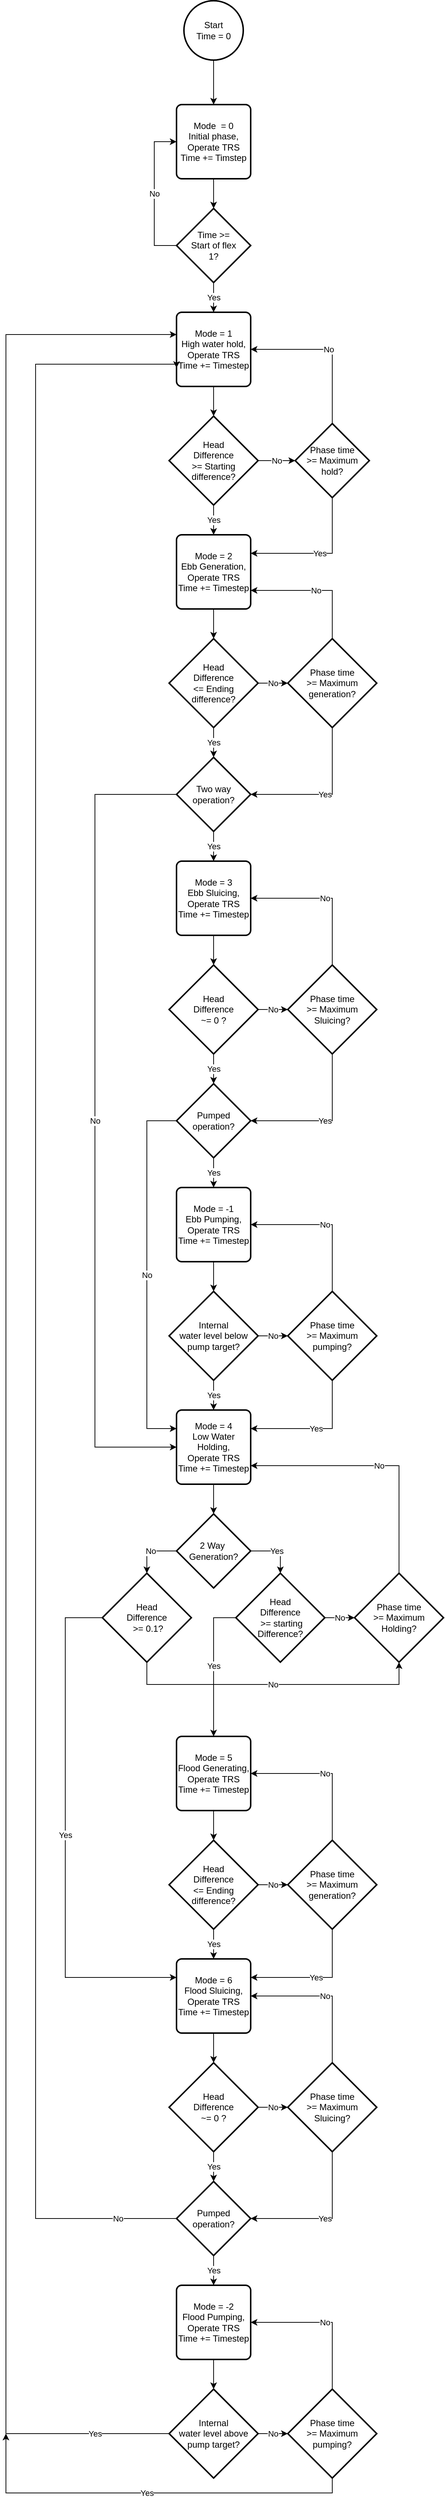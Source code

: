 <mxfile version="14.6.9"><diagram id="mEO51y7JeAoTRT1dAeu5" name="Page-1"><mxGraphModel dx="1170" dy="552" grid="1" gridSize="10" guides="1" tooltips="1" connect="1" arrows="1" fold="1" page="0" pageScale="1" pageWidth="827" pageHeight="1169" math="0" shadow="0"><root><mxCell id="0"/><mxCell id="1" parent="0"/><mxCell id="yr-jwQmL11mwiMGbBW-B-3" style="edgeStyle=orthogonalEdgeStyle;rounded=0;orthogonalLoop=1;jettySize=auto;html=1;entryX=0.5;entryY=0;entryDx=0;entryDy=0;" edge="1" parent="1" source="yr-jwQmL11mwiMGbBW-B-1" target="yr-jwQmL11mwiMGbBW-B-2"><mxGeometry relative="1" as="geometry"/></mxCell><mxCell id="yr-jwQmL11mwiMGbBW-B-1" value="Start&lt;br&gt;Time = 0" style="strokeWidth=2;html=1;shape=mxgraph.flowchart.start_2;whiteSpace=wrap;" vertex="1" parent="1"><mxGeometry x="120" y="40" width="80" height="80" as="geometry"/></mxCell><mxCell id="yr-jwQmL11mwiMGbBW-B-5" style="edgeStyle=orthogonalEdgeStyle;rounded=0;orthogonalLoop=1;jettySize=auto;html=1;" edge="1" parent="1" source="yr-jwQmL11mwiMGbBW-B-2" target="yr-jwQmL11mwiMGbBW-B-4"><mxGeometry relative="1" as="geometry"/></mxCell><mxCell id="yr-jwQmL11mwiMGbBW-B-2" value="Mode &amp;nbsp;= 0&lt;br&gt;Initial phase,&lt;br&gt;Operate TRS&lt;br&gt;Time += Timstep" style="rounded=1;whiteSpace=wrap;html=1;absoluteArcSize=1;arcSize=14;strokeWidth=2;" vertex="1" parent="1"><mxGeometry x="110" y="180" width="100" height="100" as="geometry"/></mxCell><mxCell id="yr-jwQmL11mwiMGbBW-B-6" value="No" style="edgeStyle=orthogonalEdgeStyle;rounded=0;orthogonalLoop=1;jettySize=auto;html=1;exitX=0;exitY=0.5;exitDx=0;exitDy=0;exitPerimeter=0;entryX=0;entryY=0.5;entryDx=0;entryDy=0;" edge="1" parent="1" source="yr-jwQmL11mwiMGbBW-B-4" target="yr-jwQmL11mwiMGbBW-B-2"><mxGeometry relative="1" as="geometry"><Array as="points"><mxPoint x="80" y="370"/><mxPoint x="80" y="230"/></Array></mxGeometry></mxCell><mxCell id="yr-jwQmL11mwiMGbBW-B-8" value="Yes" style="edgeStyle=orthogonalEdgeStyle;rounded=0;orthogonalLoop=1;jettySize=auto;html=1;entryX=0.5;entryY=0;entryDx=0;entryDy=0;" edge="1" parent="1" source="yr-jwQmL11mwiMGbBW-B-4" target="yr-jwQmL11mwiMGbBW-B-7"><mxGeometry relative="1" as="geometry"/></mxCell><mxCell id="yr-jwQmL11mwiMGbBW-B-4" value="Time &amp;gt;=&lt;br&gt;Start of flex&lt;br&gt;1?" style="strokeWidth=2;html=1;shape=mxgraph.flowchart.decision;whiteSpace=wrap;" vertex="1" parent="1"><mxGeometry x="110" y="320" width="100" height="100" as="geometry"/></mxCell><mxCell id="yr-jwQmL11mwiMGbBW-B-11" style="edgeStyle=orthogonalEdgeStyle;rounded=0;orthogonalLoop=1;jettySize=auto;html=1;entryX=0.5;entryY=0;entryDx=0;entryDy=0;entryPerimeter=0;" edge="1" parent="1" source="yr-jwQmL11mwiMGbBW-B-7" target="yr-jwQmL11mwiMGbBW-B-9"><mxGeometry relative="1" as="geometry"/></mxCell><mxCell id="yr-jwQmL11mwiMGbBW-B-7" value="Mode = 1&lt;br&gt;High water hold,&lt;br&gt;Operate TRS&lt;br&gt;Time += Timestep" style="rounded=1;whiteSpace=wrap;html=1;absoluteArcSize=1;arcSize=14;strokeWidth=2;" vertex="1" parent="1"><mxGeometry x="110" y="460" width="100" height="100" as="geometry"/></mxCell><mxCell id="yr-jwQmL11mwiMGbBW-B-12" value="No" style="edgeStyle=orthogonalEdgeStyle;rounded=0;orthogonalLoop=1;jettySize=auto;html=1;entryX=0;entryY=0.5;entryDx=0;entryDy=0;entryPerimeter=0;" edge="1" parent="1" source="yr-jwQmL11mwiMGbBW-B-9" target="yr-jwQmL11mwiMGbBW-B-10"><mxGeometry relative="1" as="geometry"/></mxCell><mxCell id="yr-jwQmL11mwiMGbBW-B-15" value="Yes" style="edgeStyle=orthogonalEdgeStyle;rounded=0;orthogonalLoop=1;jettySize=auto;html=1;entryX=0.5;entryY=0;entryDx=0;entryDy=0;" edge="1" parent="1" source="yr-jwQmL11mwiMGbBW-B-9" target="yr-jwQmL11mwiMGbBW-B-14"><mxGeometry relative="1" as="geometry"/></mxCell><mxCell id="yr-jwQmL11mwiMGbBW-B-9" value="Head&lt;br&gt;Difference&lt;br&gt;&amp;gt;= Starting&lt;br&gt;difference?&lt;br&gt;" style="strokeWidth=2;html=1;shape=mxgraph.flowchart.decision;whiteSpace=wrap;" vertex="1" parent="1"><mxGeometry x="100" y="600" width="120" height="120" as="geometry"/></mxCell><mxCell id="yr-jwQmL11mwiMGbBW-B-13" value="No" style="edgeStyle=orthogonalEdgeStyle;rounded=0;orthogonalLoop=1;jettySize=auto;html=1;entryX=1;entryY=0.5;entryDx=0;entryDy=0;" edge="1" parent="1" source="yr-jwQmL11mwiMGbBW-B-10" target="yr-jwQmL11mwiMGbBW-B-7"><mxGeometry relative="1" as="geometry"><Array as="points"><mxPoint x="320" y="510"/></Array></mxGeometry></mxCell><mxCell id="yr-jwQmL11mwiMGbBW-B-19" value="Yes" style="edgeStyle=orthogonalEdgeStyle;rounded=0;orthogonalLoop=1;jettySize=auto;html=1;entryX=1;entryY=0.25;entryDx=0;entryDy=0;" edge="1" parent="1" source="yr-jwQmL11mwiMGbBW-B-10" target="yr-jwQmL11mwiMGbBW-B-14"><mxGeometry relative="1" as="geometry"><Array as="points"><mxPoint x="320" y="785"/></Array></mxGeometry></mxCell><mxCell id="yr-jwQmL11mwiMGbBW-B-10" value="Phase time&lt;br&gt;&amp;gt;= Maximum&lt;br&gt;hold?" style="strokeWidth=2;html=1;shape=mxgraph.flowchart.decision;whiteSpace=wrap;" vertex="1" parent="1"><mxGeometry x="270" y="610" width="100" height="100" as="geometry"/></mxCell><mxCell id="yr-jwQmL11mwiMGbBW-B-22" style="edgeStyle=orthogonalEdgeStyle;rounded=0;orthogonalLoop=1;jettySize=auto;html=1;" edge="1" parent="1" source="yr-jwQmL11mwiMGbBW-B-14" target="yr-jwQmL11mwiMGbBW-B-17"><mxGeometry relative="1" as="geometry"/></mxCell><mxCell id="yr-jwQmL11mwiMGbBW-B-14" value="Mode = 2&lt;br&gt;Ebb Generation,&lt;br&gt;Operate TRS&lt;br&gt;Time += Timestep" style="rounded=1;whiteSpace=wrap;html=1;absoluteArcSize=1;arcSize=14;strokeWidth=2;" vertex="1" parent="1"><mxGeometry x="110" y="760" width="100" height="100" as="geometry"/></mxCell><mxCell id="yr-jwQmL11mwiMGbBW-B-21" value="No" style="edgeStyle=orthogonalEdgeStyle;rounded=0;orthogonalLoop=1;jettySize=auto;html=1;" edge="1" parent="1" source="yr-jwQmL11mwiMGbBW-B-17" target="yr-jwQmL11mwiMGbBW-B-18"><mxGeometry relative="1" as="geometry"/></mxCell><mxCell id="yr-jwQmL11mwiMGbBW-B-33" value="Yes" style="edgeStyle=orthogonalEdgeStyle;rounded=0;orthogonalLoop=1;jettySize=auto;html=1;" edge="1" parent="1" source="yr-jwQmL11mwiMGbBW-B-17" target="yr-jwQmL11mwiMGbBW-B-32"><mxGeometry relative="1" as="geometry"/></mxCell><mxCell id="yr-jwQmL11mwiMGbBW-B-17" value="Head&lt;br&gt;Difference&lt;br&gt;&amp;lt;= Ending&lt;br&gt;difference?" style="strokeWidth=2;html=1;shape=mxgraph.flowchart.decision;whiteSpace=wrap;" vertex="1" parent="1"><mxGeometry x="100" y="900" width="120" height="120" as="geometry"/></mxCell><mxCell id="yr-jwQmL11mwiMGbBW-B-20" value="No" style="edgeStyle=orthogonalEdgeStyle;rounded=0;orthogonalLoop=1;jettySize=auto;html=1;entryX=1;entryY=0.75;entryDx=0;entryDy=0;" edge="1" parent="1" source="yr-jwQmL11mwiMGbBW-B-18" target="yr-jwQmL11mwiMGbBW-B-14"><mxGeometry relative="1" as="geometry"><Array as="points"><mxPoint x="320" y="835"/></Array></mxGeometry></mxCell><mxCell id="yr-jwQmL11mwiMGbBW-B-34" value="Yes" style="edgeStyle=orthogonalEdgeStyle;rounded=0;orthogonalLoop=1;jettySize=auto;html=1;entryX=1;entryY=0.5;entryDx=0;entryDy=0;entryPerimeter=0;" edge="1" parent="1" source="yr-jwQmL11mwiMGbBW-B-18" target="yr-jwQmL11mwiMGbBW-B-32"><mxGeometry relative="1" as="geometry"><Array as="points"><mxPoint x="320" y="1110"/></Array></mxGeometry></mxCell><mxCell id="yr-jwQmL11mwiMGbBW-B-18" value="Phase time&lt;br&gt;&amp;gt;= Maximum&lt;br&gt;generation?" style="strokeWidth=2;html=1;shape=mxgraph.flowchart.decision;whiteSpace=wrap;" vertex="1" parent="1"><mxGeometry x="260" y="900" width="120" height="120" as="geometry"/></mxCell><mxCell id="yr-jwQmL11mwiMGbBW-B-36" value="Yes" style="edgeStyle=orthogonalEdgeStyle;rounded=0;orthogonalLoop=1;jettySize=auto;html=1;" edge="1" parent="1" source="yr-jwQmL11mwiMGbBW-B-32" target="yr-jwQmL11mwiMGbBW-B-35"><mxGeometry relative="1" as="geometry"/></mxCell><mxCell id="yr-jwQmL11mwiMGbBW-B-62" value="No" style="edgeStyle=orthogonalEdgeStyle;rounded=0;orthogonalLoop=1;jettySize=auto;html=1;entryX=0;entryY=0.5;entryDx=0;entryDy=0;" edge="1" parent="1" source="yr-jwQmL11mwiMGbBW-B-32" target="yr-jwQmL11mwiMGbBW-B-57"><mxGeometry relative="1" as="geometry"><Array as="points"><mxPoint y="1110"/><mxPoint y="1990"/></Array></mxGeometry></mxCell><mxCell id="yr-jwQmL11mwiMGbBW-B-32" value="Two way operation?" style="strokeWidth=2;html=1;shape=mxgraph.flowchart.decision;whiteSpace=wrap;" vertex="1" parent="1"><mxGeometry x="110" y="1060" width="100" height="100" as="geometry"/></mxCell><mxCell id="yr-jwQmL11mwiMGbBW-B-44" style="edgeStyle=orthogonalEdgeStyle;rounded=0;orthogonalLoop=1;jettySize=auto;html=1;entryX=0.5;entryY=0;entryDx=0;entryDy=0;entryPerimeter=0;" edge="1" parent="1" source="yr-jwQmL11mwiMGbBW-B-35" target="yr-jwQmL11mwiMGbBW-B-41"><mxGeometry relative="1" as="geometry"/></mxCell><mxCell id="yr-jwQmL11mwiMGbBW-B-35" value="Mode = 3&lt;br&gt;Ebb Sluicing,&lt;br&gt;Operate TRS&lt;br&gt;Time += Timestep" style="rounded=1;whiteSpace=wrap;html=1;absoluteArcSize=1;arcSize=14;strokeWidth=2;" vertex="1" parent="1"><mxGeometry x="110" y="1200" width="100" height="100" as="geometry"/></mxCell><mxCell id="yr-jwQmL11mwiMGbBW-B-43" value="No" style="edgeStyle=orthogonalEdgeStyle;rounded=0;orthogonalLoop=1;jettySize=auto;html=1;" edge="1" parent="1" source="yr-jwQmL11mwiMGbBW-B-41" target="yr-jwQmL11mwiMGbBW-B-42"><mxGeometry relative="1" as="geometry"/></mxCell><mxCell id="yr-jwQmL11mwiMGbBW-B-54" value="Yes" style="edgeStyle=orthogonalEdgeStyle;rounded=0;orthogonalLoop=1;jettySize=auto;html=1;" edge="1" parent="1" source="yr-jwQmL11mwiMGbBW-B-41" target="yr-jwQmL11mwiMGbBW-B-53"><mxGeometry relative="1" as="geometry"/></mxCell><mxCell id="yr-jwQmL11mwiMGbBW-B-41" value="Head&lt;br&gt;Difference&lt;br&gt;~= 0 ?" style="strokeWidth=2;html=1;shape=mxgraph.flowchart.decision;whiteSpace=wrap;" vertex="1" parent="1"><mxGeometry x="100" y="1340" width="120" height="120" as="geometry"/></mxCell><mxCell id="yr-jwQmL11mwiMGbBW-B-45" value="No" style="edgeStyle=orthogonalEdgeStyle;rounded=0;orthogonalLoop=1;jettySize=auto;html=1;entryX=1;entryY=0.5;entryDx=0;entryDy=0;" edge="1" parent="1" source="yr-jwQmL11mwiMGbBW-B-42" target="yr-jwQmL11mwiMGbBW-B-35"><mxGeometry relative="1" as="geometry"><Array as="points"><mxPoint x="320" y="1250"/></Array></mxGeometry></mxCell><mxCell id="yr-jwQmL11mwiMGbBW-B-55" value="Yes" style="edgeStyle=orthogonalEdgeStyle;rounded=0;orthogonalLoop=1;jettySize=auto;html=1;entryX=1;entryY=0.5;entryDx=0;entryDy=0;entryPerimeter=0;" edge="1" parent="1" source="yr-jwQmL11mwiMGbBW-B-42" target="yr-jwQmL11mwiMGbBW-B-53"><mxGeometry relative="1" as="geometry"><Array as="points"><mxPoint x="320" y="1550"/></Array></mxGeometry></mxCell><mxCell id="yr-jwQmL11mwiMGbBW-B-42" value="Phase time&lt;br&gt;&amp;gt;= Maximum&lt;br&gt;Sluicing?" style="strokeWidth=2;html=1;shape=mxgraph.flowchart.decision;whiteSpace=wrap;" vertex="1" parent="1"><mxGeometry x="260" y="1340" width="120" height="120" as="geometry"/></mxCell><mxCell id="yr-jwQmL11mwiMGbBW-B-46" style="edgeStyle=orthogonalEdgeStyle;rounded=0;orthogonalLoop=1;jettySize=auto;html=1;entryX=0.5;entryY=0;entryDx=0;entryDy=0;entryPerimeter=0;" edge="1" parent="1" source="yr-jwQmL11mwiMGbBW-B-47" target="yr-jwQmL11mwiMGbBW-B-49"><mxGeometry relative="1" as="geometry"/></mxCell><mxCell id="yr-jwQmL11mwiMGbBW-B-47" value="Mode = -1&lt;br&gt;Ebb Pumping,&lt;br&gt;Operate TRS&lt;br&gt;Time += Timestep" style="rounded=1;whiteSpace=wrap;html=1;absoluteArcSize=1;arcSize=14;strokeWidth=2;" vertex="1" parent="1"><mxGeometry x="110" y="1640" width="100" height="100" as="geometry"/></mxCell><mxCell id="yr-jwQmL11mwiMGbBW-B-48" value="No" style="edgeStyle=orthogonalEdgeStyle;rounded=0;orthogonalLoop=1;jettySize=auto;html=1;" edge="1" parent="1" source="yr-jwQmL11mwiMGbBW-B-49" target="yr-jwQmL11mwiMGbBW-B-51"><mxGeometry relative="1" as="geometry"/></mxCell><mxCell id="yr-jwQmL11mwiMGbBW-B-58" value="Yes" style="edgeStyle=orthogonalEdgeStyle;rounded=0;orthogonalLoop=1;jettySize=auto;html=1;entryX=0.5;entryY=0;entryDx=0;entryDy=0;" edge="1" parent="1" source="yr-jwQmL11mwiMGbBW-B-49" target="yr-jwQmL11mwiMGbBW-B-57"><mxGeometry relative="1" as="geometry"/></mxCell><mxCell id="yr-jwQmL11mwiMGbBW-B-49" value="Internal &lt;br&gt;water level below pump target?" style="strokeWidth=2;html=1;shape=mxgraph.flowchart.decision;whiteSpace=wrap;" vertex="1" parent="1"><mxGeometry x="100" y="1780" width="120" height="120" as="geometry"/></mxCell><mxCell id="yr-jwQmL11mwiMGbBW-B-50" value="No" style="edgeStyle=orthogonalEdgeStyle;rounded=0;orthogonalLoop=1;jettySize=auto;html=1;entryX=1;entryY=0.5;entryDx=0;entryDy=0;" edge="1" parent="1" source="yr-jwQmL11mwiMGbBW-B-51" target="yr-jwQmL11mwiMGbBW-B-47"><mxGeometry relative="1" as="geometry"><Array as="points"><mxPoint x="320" y="1690"/></Array></mxGeometry></mxCell><mxCell id="yr-jwQmL11mwiMGbBW-B-59" value="Yes" style="edgeStyle=orthogonalEdgeStyle;rounded=0;orthogonalLoop=1;jettySize=auto;html=1;entryX=1;entryY=0.25;entryDx=0;entryDy=0;" edge="1" parent="1" source="yr-jwQmL11mwiMGbBW-B-51" target="yr-jwQmL11mwiMGbBW-B-57"><mxGeometry relative="1" as="geometry"><Array as="points"><mxPoint x="320" y="1965"/></Array></mxGeometry></mxCell><mxCell id="yr-jwQmL11mwiMGbBW-B-51" value="Phase time&lt;br&gt;&amp;gt;= Maximum&lt;br&gt;pumping?" style="strokeWidth=2;html=1;shape=mxgraph.flowchart.decision;whiteSpace=wrap;" vertex="1" parent="1"><mxGeometry x="260" y="1780" width="120" height="120" as="geometry"/></mxCell><mxCell id="yr-jwQmL11mwiMGbBW-B-56" value="Yes" style="edgeStyle=orthogonalEdgeStyle;rounded=0;orthogonalLoop=1;jettySize=auto;html=1;entryX=0.5;entryY=0;entryDx=0;entryDy=0;" edge="1" parent="1" source="yr-jwQmL11mwiMGbBW-B-53" target="yr-jwQmL11mwiMGbBW-B-47"><mxGeometry relative="1" as="geometry"/></mxCell><mxCell id="yr-jwQmL11mwiMGbBW-B-60" value="No" style="edgeStyle=orthogonalEdgeStyle;rounded=0;orthogonalLoop=1;jettySize=auto;html=1;entryX=0;entryY=0.25;entryDx=0;entryDy=0;" edge="1" parent="1" source="yr-jwQmL11mwiMGbBW-B-53" target="yr-jwQmL11mwiMGbBW-B-57"><mxGeometry relative="1" as="geometry"><Array as="points"><mxPoint x="70" y="1550"/><mxPoint x="70" y="1965"/></Array></mxGeometry></mxCell><mxCell id="yr-jwQmL11mwiMGbBW-B-53" value="Pumped operation?" style="strokeWidth=2;html=1;shape=mxgraph.flowchart.decision;whiteSpace=wrap;" vertex="1" parent="1"><mxGeometry x="110" y="1500" width="100" height="100" as="geometry"/></mxCell><mxCell id="yr-jwQmL11mwiMGbBW-B-67" style="edgeStyle=orthogonalEdgeStyle;rounded=0;orthogonalLoop=1;jettySize=auto;html=1;entryX=0.5;entryY=0;entryDx=0;entryDy=0;entryPerimeter=0;" edge="1" parent="1" source="yr-jwQmL11mwiMGbBW-B-57" target="yr-jwQmL11mwiMGbBW-B-63"><mxGeometry relative="1" as="geometry"/></mxCell><mxCell id="yr-jwQmL11mwiMGbBW-B-57" value="Mode = 4&lt;br&gt;Low Water Holding,&lt;br&gt;Operate TRS&lt;br&gt;Time += Timestep" style="rounded=1;whiteSpace=wrap;html=1;absoluteArcSize=1;arcSize=14;strokeWidth=2;" vertex="1" parent="1"><mxGeometry x="110" y="1940" width="100" height="100" as="geometry"/></mxCell><mxCell id="yr-jwQmL11mwiMGbBW-B-74" value="Yes" style="edgeStyle=orthogonalEdgeStyle;rounded=0;orthogonalLoop=1;jettySize=auto;html=1;entryX=0.5;entryY=0;entryDx=0;entryDy=0;entryPerimeter=0;" edge="1" parent="1" source="yr-jwQmL11mwiMGbBW-B-63" target="yr-jwQmL11mwiMGbBW-B-66"><mxGeometry relative="1" as="geometry"><Array as="points"><mxPoint x="250" y="2130"/></Array></mxGeometry></mxCell><mxCell id="yr-jwQmL11mwiMGbBW-B-75" value="No" style="edgeStyle=orthogonalEdgeStyle;rounded=0;orthogonalLoop=1;jettySize=auto;html=1;entryX=0.5;entryY=0;entryDx=0;entryDy=0;entryPerimeter=0;" edge="1" parent="1" source="yr-jwQmL11mwiMGbBW-B-63" target="yr-jwQmL11mwiMGbBW-B-71"><mxGeometry relative="1" as="geometry"><Array as="points"><mxPoint x="70" y="2130"/></Array></mxGeometry></mxCell><mxCell id="yr-jwQmL11mwiMGbBW-B-63" value="2 Way&amp;nbsp;&lt;br&gt;Generation?" style="strokeWidth=2;html=1;shape=mxgraph.flowchart.decision;whiteSpace=wrap;" vertex="1" parent="1"><mxGeometry x="110" y="2080" width="100" height="100" as="geometry"/></mxCell><mxCell id="yr-jwQmL11mwiMGbBW-B-70" value="No" style="edgeStyle=orthogonalEdgeStyle;rounded=0;orthogonalLoop=1;jettySize=auto;html=1;entryX=1;entryY=0.75;entryDx=0;entryDy=0;" edge="1" parent="1" source="yr-jwQmL11mwiMGbBW-B-65" target="yr-jwQmL11mwiMGbBW-B-57"><mxGeometry relative="1" as="geometry"><Array as="points"><mxPoint x="410" y="2015"/></Array></mxGeometry></mxCell><mxCell id="yr-jwQmL11mwiMGbBW-B-65" value="Phase time&lt;br&gt;&amp;gt;= Maximum&lt;br&gt;Holding?" style="strokeWidth=2;html=1;shape=mxgraph.flowchart.decision;whiteSpace=wrap;" vertex="1" parent="1"><mxGeometry x="350" y="2160" width="120" height="120" as="geometry"/></mxCell><mxCell id="yr-jwQmL11mwiMGbBW-B-69" value="No" style="edgeStyle=orthogonalEdgeStyle;rounded=0;orthogonalLoop=1;jettySize=auto;html=1;" edge="1" parent="1" source="yr-jwQmL11mwiMGbBW-B-66" target="yr-jwQmL11mwiMGbBW-B-65"><mxGeometry relative="1" as="geometry"/></mxCell><mxCell id="yr-jwQmL11mwiMGbBW-B-79" value="Yes" style="edgeStyle=orthogonalEdgeStyle;rounded=0;orthogonalLoop=1;jettySize=auto;html=1;" edge="1" parent="1" source="yr-jwQmL11mwiMGbBW-B-66" target="yr-jwQmL11mwiMGbBW-B-78"><mxGeometry relative="1" as="geometry"><Array as="points"><mxPoint x="160" y="2220"/></Array></mxGeometry></mxCell><mxCell id="yr-jwQmL11mwiMGbBW-B-66" value="Head &lt;br&gt;Difference&lt;br&gt;&amp;nbsp;&amp;gt;= starting Difference?" style="strokeWidth=2;html=1;shape=mxgraph.flowchart.decision;whiteSpace=wrap;" vertex="1" parent="1"><mxGeometry x="190" y="2160" width="120" height="120" as="geometry"/></mxCell><mxCell id="yr-jwQmL11mwiMGbBW-B-77" value="No" style="edgeStyle=orthogonalEdgeStyle;rounded=0;orthogonalLoop=1;jettySize=auto;html=1;entryX=0.5;entryY=1;entryDx=0;entryDy=0;entryPerimeter=0;" edge="1" parent="1" source="yr-jwQmL11mwiMGbBW-B-71" target="yr-jwQmL11mwiMGbBW-B-65"><mxGeometry relative="1" as="geometry"><mxPoint x="70" y="2320" as="targetPoint"/><Array as="points"><mxPoint x="70" y="2310"/><mxPoint x="410" y="2310"/></Array><mxPoint as="offset"/></mxGeometry></mxCell><mxCell id="yr-jwQmL11mwiMGbBW-B-96" value="Yes" style="edgeStyle=orthogonalEdgeStyle;rounded=0;orthogonalLoop=1;jettySize=auto;html=1;entryX=0;entryY=0.25;entryDx=0;entryDy=0;" edge="1" parent="1" source="yr-jwQmL11mwiMGbBW-B-71" target="yr-jwQmL11mwiMGbBW-B-86"><mxGeometry relative="1" as="geometry"><Array as="points"><mxPoint x="-40" y="2220"/><mxPoint x="-40" y="2705"/></Array></mxGeometry></mxCell><mxCell id="yr-jwQmL11mwiMGbBW-B-71" value="Head &lt;br&gt;Difference&lt;br&gt;&amp;nbsp;&amp;gt;= 0.1?" style="strokeWidth=2;html=1;shape=mxgraph.flowchart.decision;whiteSpace=wrap;" vertex="1" parent="1"><mxGeometry x="10" y="2160" width="120" height="120" as="geometry"/></mxCell><mxCell id="yr-jwQmL11mwiMGbBW-B-83" style="edgeStyle=orthogonalEdgeStyle;rounded=0;orthogonalLoop=1;jettySize=auto;html=1;entryX=0.5;entryY=0;entryDx=0;entryDy=0;entryPerimeter=0;" edge="1" parent="1" source="yr-jwQmL11mwiMGbBW-B-78" target="yr-jwQmL11mwiMGbBW-B-81"><mxGeometry relative="1" as="geometry"/></mxCell><mxCell id="yr-jwQmL11mwiMGbBW-B-78" value="Mode = 5&lt;br&gt;Flood Generating,&lt;br&gt;Operate TRS&lt;br&gt;Time += Timestep" style="rounded=1;whiteSpace=wrap;html=1;absoluteArcSize=1;arcSize=14;strokeWidth=2;" vertex="1" parent="1"><mxGeometry x="110" y="2380" width="100" height="100" as="geometry"/></mxCell><mxCell id="yr-jwQmL11mwiMGbBW-B-80" value="No" style="edgeStyle=orthogonalEdgeStyle;rounded=0;orthogonalLoop=1;jettySize=auto;html=1;" edge="1" parent="1" source="yr-jwQmL11mwiMGbBW-B-81" target="yr-jwQmL11mwiMGbBW-B-82"><mxGeometry relative="1" as="geometry"/></mxCell><mxCell id="yr-jwQmL11mwiMGbBW-B-94" value="Yes" style="edgeStyle=orthogonalEdgeStyle;rounded=0;orthogonalLoop=1;jettySize=auto;html=1;entryX=0.5;entryY=0;entryDx=0;entryDy=0;" edge="1" parent="1" source="yr-jwQmL11mwiMGbBW-B-81" target="yr-jwQmL11mwiMGbBW-B-86"><mxGeometry relative="1" as="geometry"/></mxCell><mxCell id="yr-jwQmL11mwiMGbBW-B-81" value="Head&lt;br&gt;Difference&lt;br&gt;&amp;lt;= Ending&lt;br&gt;difference?" style="strokeWidth=2;html=1;shape=mxgraph.flowchart.decision;whiteSpace=wrap;" vertex="1" parent="1"><mxGeometry x="100" y="2520" width="120" height="120" as="geometry"/></mxCell><mxCell id="yr-jwQmL11mwiMGbBW-B-84" value="No" style="edgeStyle=orthogonalEdgeStyle;rounded=0;orthogonalLoop=1;jettySize=auto;html=1;entryX=1;entryY=0.5;entryDx=0;entryDy=0;" edge="1" parent="1" source="yr-jwQmL11mwiMGbBW-B-82" target="yr-jwQmL11mwiMGbBW-B-78"><mxGeometry relative="1" as="geometry"><Array as="points"><mxPoint x="320" y="2430"/></Array></mxGeometry></mxCell><mxCell id="yr-jwQmL11mwiMGbBW-B-95" value="Yes" style="edgeStyle=orthogonalEdgeStyle;rounded=0;orthogonalLoop=1;jettySize=auto;html=1;entryX=1;entryY=0.25;entryDx=0;entryDy=0;" edge="1" parent="1" source="yr-jwQmL11mwiMGbBW-B-82" target="yr-jwQmL11mwiMGbBW-B-86"><mxGeometry relative="1" as="geometry"><Array as="points"><mxPoint x="320" y="2705"/></Array></mxGeometry></mxCell><mxCell id="yr-jwQmL11mwiMGbBW-B-82" value="Phase time&lt;br&gt;&amp;gt;= Maximum&lt;br&gt;generation?" style="strokeWidth=2;html=1;shape=mxgraph.flowchart.decision;whiteSpace=wrap;" vertex="1" parent="1"><mxGeometry x="260" y="2520" width="120" height="120" as="geometry"/></mxCell><mxCell id="yr-jwQmL11mwiMGbBW-B-85" style="edgeStyle=orthogonalEdgeStyle;rounded=0;orthogonalLoop=1;jettySize=auto;html=1;entryX=0.5;entryY=0;entryDx=0;entryDy=0;entryPerimeter=0;" edge="1" parent="1" source="yr-jwQmL11mwiMGbBW-B-86" target="yr-jwQmL11mwiMGbBW-B-89"><mxGeometry relative="1" as="geometry"/></mxCell><mxCell id="yr-jwQmL11mwiMGbBW-B-86" value="Mode = 6&lt;br&gt;Flood Sluicing,&lt;br&gt;Operate TRS&lt;br&gt;Time += Timestep" style="rounded=1;whiteSpace=wrap;html=1;absoluteArcSize=1;arcSize=14;strokeWidth=2;" vertex="1" parent="1"><mxGeometry x="110" y="2680" width="100" height="100" as="geometry"/></mxCell><mxCell id="yr-jwQmL11mwiMGbBW-B-87" value="No" style="edgeStyle=orthogonalEdgeStyle;rounded=0;orthogonalLoop=1;jettySize=auto;html=1;" edge="1" parent="1" source="yr-jwQmL11mwiMGbBW-B-89" target="yr-jwQmL11mwiMGbBW-B-92"><mxGeometry relative="1" as="geometry"/></mxCell><mxCell id="yr-jwQmL11mwiMGbBW-B-88" value="Yes" style="edgeStyle=orthogonalEdgeStyle;rounded=0;orthogonalLoop=1;jettySize=auto;html=1;" edge="1" parent="1" source="yr-jwQmL11mwiMGbBW-B-89" target="yr-jwQmL11mwiMGbBW-B-93"><mxGeometry relative="1" as="geometry"/></mxCell><mxCell id="yr-jwQmL11mwiMGbBW-B-89" value="Head&lt;br&gt;Difference&lt;br&gt;~= 0 ?" style="strokeWidth=2;html=1;shape=mxgraph.flowchart.decision;whiteSpace=wrap;" vertex="1" parent="1"><mxGeometry x="100" y="2820" width="120" height="120" as="geometry"/></mxCell><mxCell id="yr-jwQmL11mwiMGbBW-B-90" value="No" style="edgeStyle=orthogonalEdgeStyle;rounded=0;orthogonalLoop=1;jettySize=auto;html=1;entryX=1;entryY=0.5;entryDx=0;entryDy=0;" edge="1" parent="1" source="yr-jwQmL11mwiMGbBW-B-92" target="yr-jwQmL11mwiMGbBW-B-86"><mxGeometry relative="1" as="geometry"><Array as="points"><mxPoint x="320" y="2730"/></Array></mxGeometry></mxCell><mxCell id="yr-jwQmL11mwiMGbBW-B-91" value="Yes" style="edgeStyle=orthogonalEdgeStyle;rounded=0;orthogonalLoop=1;jettySize=auto;html=1;entryX=1;entryY=0.5;entryDx=0;entryDy=0;entryPerimeter=0;" edge="1" parent="1" source="yr-jwQmL11mwiMGbBW-B-92" target="yr-jwQmL11mwiMGbBW-B-93"><mxGeometry relative="1" as="geometry"><Array as="points"><mxPoint x="320" y="3030"/></Array></mxGeometry></mxCell><mxCell id="yr-jwQmL11mwiMGbBW-B-92" value="Phase time&lt;br&gt;&amp;gt;= Maximum&lt;br&gt;Sluicing?" style="strokeWidth=2;html=1;shape=mxgraph.flowchart.decision;whiteSpace=wrap;" vertex="1" parent="1"><mxGeometry x="260" y="2820" width="120" height="120" as="geometry"/></mxCell><mxCell id="yr-jwQmL11mwiMGbBW-B-103" value="Yes" style="edgeStyle=orthogonalEdgeStyle;rounded=0;orthogonalLoop=1;jettySize=auto;html=1;entryX=0.5;entryY=0;entryDx=0;entryDy=0;" edge="1" parent="1" source="yr-jwQmL11mwiMGbBW-B-93" target="yr-jwQmL11mwiMGbBW-B-98"><mxGeometry relative="1" as="geometry"/></mxCell><mxCell id="yr-jwQmL11mwiMGbBW-B-105" value="No" style="edgeStyle=orthogonalEdgeStyle;rounded=0;orthogonalLoop=1;jettySize=auto;html=1;entryX=0;entryY=0.75;entryDx=0;entryDy=0;" edge="1" parent="1" source="yr-jwQmL11mwiMGbBW-B-93" target="yr-jwQmL11mwiMGbBW-B-7"><mxGeometry x="-0.945" relative="1" as="geometry"><mxPoint x="-30" y="840" as="targetPoint"/><Array as="points"><mxPoint x="-80" y="3030"/><mxPoint x="-80" y="530"/></Array><mxPoint as="offset"/></mxGeometry></mxCell><mxCell id="yr-jwQmL11mwiMGbBW-B-93" value="Pumped operation?" style="strokeWidth=2;html=1;shape=mxgraph.flowchart.decision;whiteSpace=wrap;" vertex="1" parent="1"><mxGeometry x="110" y="2980" width="100" height="100" as="geometry"/></mxCell><mxCell id="yr-jwQmL11mwiMGbBW-B-97" style="edgeStyle=orthogonalEdgeStyle;rounded=0;orthogonalLoop=1;jettySize=auto;html=1;entryX=0.5;entryY=0;entryDx=0;entryDy=0;entryPerimeter=0;" edge="1" parent="1" source="yr-jwQmL11mwiMGbBW-B-98" target="yr-jwQmL11mwiMGbBW-B-100"><mxGeometry relative="1" as="geometry"/></mxCell><mxCell id="yr-jwQmL11mwiMGbBW-B-98" value="Mode = -2&lt;br&gt;Flood Pumping,&lt;br&gt;Operate TRS&lt;br&gt;Time += Timestep" style="rounded=1;whiteSpace=wrap;html=1;absoluteArcSize=1;arcSize=14;strokeWidth=2;" vertex="1" parent="1"><mxGeometry x="110" y="3120" width="100" height="100" as="geometry"/></mxCell><mxCell id="yr-jwQmL11mwiMGbBW-B-99" value="No" style="edgeStyle=orthogonalEdgeStyle;rounded=0;orthogonalLoop=1;jettySize=auto;html=1;" edge="1" parent="1" source="yr-jwQmL11mwiMGbBW-B-100" target="yr-jwQmL11mwiMGbBW-B-102"><mxGeometry relative="1" as="geometry"/></mxCell><mxCell id="yr-jwQmL11mwiMGbBW-B-106" value="Yes" style="edgeStyle=orthogonalEdgeStyle;rounded=0;orthogonalLoop=1;jettySize=auto;html=1;" edge="1" parent="1" source="yr-jwQmL11mwiMGbBW-B-100" target="yr-jwQmL11mwiMGbBW-B-7"><mxGeometry x="-0.939" relative="1" as="geometry"><Array as="points"><mxPoint x="-120" y="3320"/><mxPoint x="-120" y="490"/></Array><mxPoint as="offset"/></mxGeometry></mxCell><mxCell id="yr-jwQmL11mwiMGbBW-B-100" value="Internal &lt;br&gt;water level above pump target?" style="strokeWidth=2;html=1;shape=mxgraph.flowchart.decision;whiteSpace=wrap;" vertex="1" parent="1"><mxGeometry x="100" y="3260" width="120" height="120" as="geometry"/></mxCell><mxCell id="yr-jwQmL11mwiMGbBW-B-101" value="No" style="edgeStyle=orthogonalEdgeStyle;rounded=0;orthogonalLoop=1;jettySize=auto;html=1;entryX=1;entryY=0.5;entryDx=0;entryDy=0;" edge="1" parent="1" source="yr-jwQmL11mwiMGbBW-B-102" target="yr-jwQmL11mwiMGbBW-B-98"><mxGeometry relative="1" as="geometry"><Array as="points"><mxPoint x="320" y="3170"/></Array></mxGeometry></mxCell><mxCell id="yr-jwQmL11mwiMGbBW-B-107" value="Yes" style="edgeStyle=orthogonalEdgeStyle;rounded=0;orthogonalLoop=1;jettySize=auto;html=1;" edge="1" parent="1" source="yr-jwQmL11mwiMGbBW-B-102"><mxGeometry relative="1" as="geometry"><mxPoint x="-120" y="3320" as="targetPoint"/><Array as="points"><mxPoint x="320" y="3400"/><mxPoint x="-120" y="3400"/></Array></mxGeometry></mxCell><mxCell id="yr-jwQmL11mwiMGbBW-B-102" value="Phase time&lt;br&gt;&amp;gt;= Maximum&lt;br&gt;pumping?" style="strokeWidth=2;html=1;shape=mxgraph.flowchart.decision;whiteSpace=wrap;" vertex="1" parent="1"><mxGeometry x="260" y="3260" width="120" height="120" as="geometry"/></mxCell></root></mxGraphModel></diagram></mxfile>